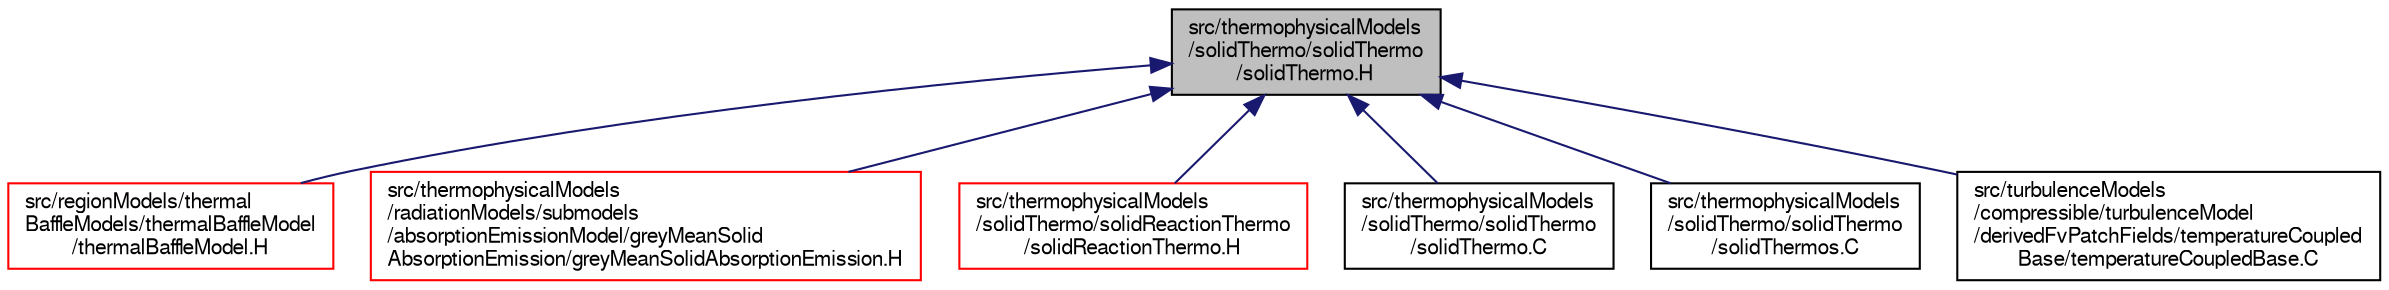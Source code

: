 digraph "src/thermophysicalModels/solidThermo/solidThermo/solidThermo.H"
{
  bgcolor="transparent";
  edge [fontname="FreeSans",fontsize="10",labelfontname="FreeSans",labelfontsize="10"];
  node [fontname="FreeSans",fontsize="10",shape=record];
  Node302 [label="src/thermophysicalModels\l/solidThermo/solidThermo\l/solidThermo.H",height=0.2,width=0.4,color="black", fillcolor="grey75", style="filled", fontcolor="black"];
  Node302 -> Node303 [dir="back",color="midnightblue",fontsize="10",style="solid",fontname="FreeSans"];
  Node303 [label="src/regionModels/thermal\lBaffleModels/thermalBaffleModel\l/thermalBaffleModel.H",height=0.2,width=0.4,color="red",URL="$a14441.html"];
  Node302 -> Node313 [dir="back",color="midnightblue",fontsize="10",style="solid",fontname="FreeSans"];
  Node313 [label="src/thermophysicalModels\l/radiationModels/submodels\l/absorptionEmissionModel/greyMeanSolid\lAbsorptionEmission/greyMeanSolidAbsorptionEmission.H",height=0.2,width=0.4,color="red",URL="$a16049.html"];
  Node302 -> Node315 [dir="back",color="midnightblue",fontsize="10",style="solid",fontname="FreeSans"];
  Node315 [label="src/thermophysicalModels\l/solidThermo/solidReactionThermo\l/solidReactionThermo.H",height=0.2,width=0.4,color="red",URL="$a16364.html"];
  Node302 -> Node328 [dir="back",color="midnightblue",fontsize="10",style="solid",fontname="FreeSans"];
  Node328 [label="src/thermophysicalModels\l/solidThermo/solidThermo\l/solidThermo.C",height=0.2,width=0.4,color="black",URL="$a16379.html"];
  Node302 -> Node329 [dir="back",color="midnightblue",fontsize="10",style="solid",fontname="FreeSans"];
  Node329 [label="src/thermophysicalModels\l/solidThermo/solidThermo\l/solidThermos.C",height=0.2,width=0.4,color="black",URL="$a16385.html"];
  Node302 -> Node330 [dir="back",color="midnightblue",fontsize="10",style="solid",fontname="FreeSans"];
  Node330 [label="src/turbulenceModels\l/compressible/turbulenceModel\l/derivedFvPatchFields/temperatureCoupled\lBase/temperatureCoupledBase.C",height=0.2,width=0.4,color="black",URL="$a17324.html"];
}
